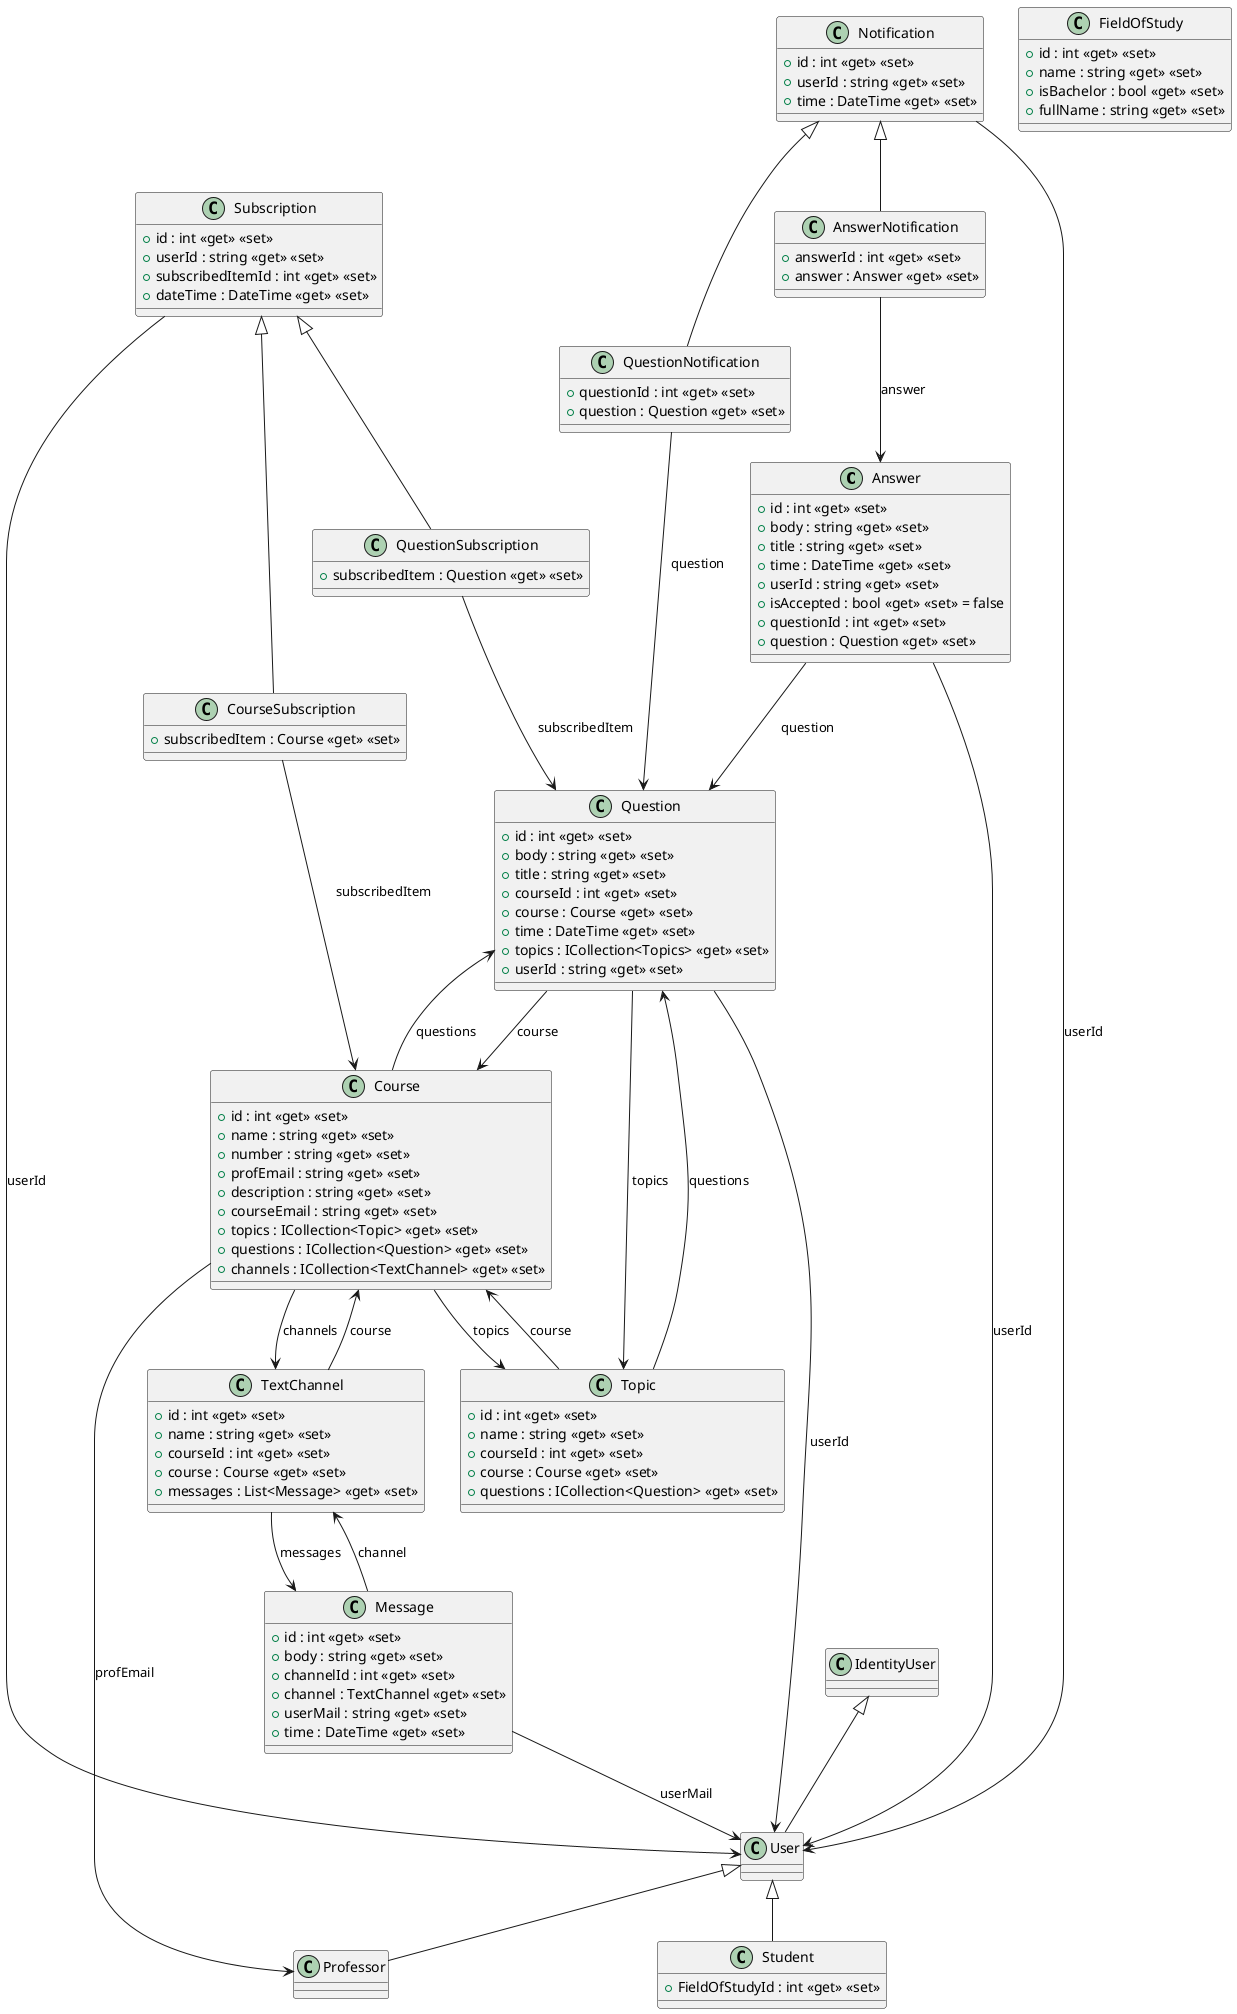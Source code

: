 @startuml
class Answer {
    + id : int <<get>> <<set>>
    + body : string <<get>> <<set>>
    + title : string <<get>> <<set>>
    + time : DateTime <<get>> <<set>>
    + userId : string <<get>> <<set>>
    + isAccepted : bool <<get>> <<set>> = false
    + questionId : int <<get>> <<set>>
    + question : Question <<get>> <<set>>
}
Answer --> Question: "question"
Answer --> User: "userId"


class Course {
    + id : int <<get>> <<set>>
    + name : string <<get>> <<set>>
    + number : string <<get>> <<set>>
    + profEmail : string <<get>> <<set>>
    + description : string <<get>> <<set>>
    + courseEmail : string <<get>> <<set>>
    + topics : ICollection<Topic> <<get>> <<set>>
    + questions : ICollection<Question> <<get>> <<set>>
    + channels : ICollection<TextChannel> <<get>> <<set>>
}
Course --> Topic: "topics"
Course --> Question: "questions"
Course --> TextChannel: "channels"
Course --> Professor: "profEmail"


class FieldOfStudy {
    + id : int <<get>> <<set>>
    + name : string <<get>> <<set>>
    + isBachelor : bool <<get>> <<set>>
    + fullName : string <<get>> <<set>>
}


class Message {
    + id : int <<get>> <<set>>
    + body : string <<get>> <<set>>
    + channelId : int <<get>> <<set>>
    + channel : TextChannel <<get>> <<set>>
    + userMail : string <<get>> <<set>>
    + time : DateTime <<get>> <<set>>
}
Message --> TextChannel: "channel"
Message --> User: "userMail"


class Notification {
    + id : int <<get>> <<set>>
    + userId : string <<get>> <<set>>
    + time : DateTime <<get>> <<set>>
}
class AnswerNotification {
    + answerId : int <<get>> <<set>>
    + answer : Answer <<get>> <<set>>
}
class QuestionNotification {
    + questionId : int <<get>> <<set>>
    + question : Question <<get>> <<set>>
}
Notification --> User: "userId"
Notification <|-- AnswerNotification
Notification <|-- QuestionNotification
AnswerNotification --> Answer: "answer"
QuestionNotification --> Question: "question"


class Question {
    + id : int <<get>> <<set>>
    + body : string <<get>> <<set>>
    + title : string <<get>> <<set>>
    + courseId : int <<get>> <<set>>
    + course : Course <<get>> <<set>>
    + time : DateTime <<get>> <<set>>
    + topics : ICollection<Topics> <<get>> <<set>>
    + userId : string <<get>> <<set>>
}

Question --> Course: "course"
Question --> Topic: "topics"
Question --> User: "userId"


class Subscription {
    + id : int <<get>> <<set>>
    + userId : string <<get>> <<set>>
    + subscribedItemId : int <<get>> <<set>>
    + dateTime : DateTime <<get>> <<set>>
}
class CourseSubscription {
    + subscribedItem : Course <<get>> <<set>>
}
class QuestionSubscription {
    + subscribedItem : Question <<get>> <<set>>
}
Subscription --> User: "userId"
Subscription <|-- CourseSubscription
Subscription <|-- QuestionSubscription
CourseSubscription --> Course: "subscribedItem"
QuestionSubscription --> Question: "subscribedItem"


class TextChannel {
    + id : int <<get>> <<set>>
    + name : string <<get>> <<set>>
    + courseId : int <<get>> <<set>>
    + course : Course <<get>> <<set>>
    + messages : List<Message> <<get>> <<set>>
}
TextChannel --> Course: "course"
TextChannel --> Message: "messages"


class Topic {
    + id : int <<get>> <<set>>
    + name : string <<get>> <<set>>
    + courseId : int <<get>> <<set>>
    + course : Course <<get>> <<set>>
    + questions : ICollection<Question> <<get>> <<set>>
}
Topic --> Course: "course"
Topic --> Question: "questions"


class User {
}
IdentityUser <|-- User


class Professor {
}
User <|-- Professor


class Student {
    + FieldOfStudyId : int <<get>> <<set>>
}
User <|-- Student
@enduml